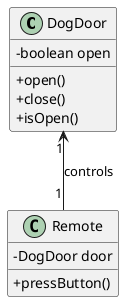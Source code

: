 @startuml
skinparam classAttributeIconSize 0


Class DogDoor {
- boolean open
+ open()
+ close()
+ isOpen()
}

Class Remote{
- DogDoor door
+ pressButton()
}

DogDoor "1" <-- "1" Remote : controls

@end num1